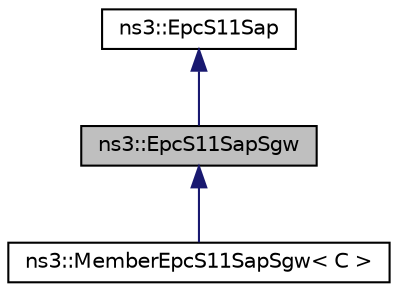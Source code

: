 digraph "ns3::EpcS11SapSgw"
{
 // LATEX_PDF_SIZE
  edge [fontname="Helvetica",fontsize="10",labelfontname="Helvetica",labelfontsize="10"];
  node [fontname="Helvetica",fontsize="10",shape=record];
  Node1 [label="ns3::EpcS11SapSgw",height=0.2,width=0.4,color="black", fillcolor="grey75", style="filled", fontcolor="black",tooltip="SGW side of the S11 Service Access Point (SAP), provides the SGW methods to be called when an S11 mes..."];
  Node2 -> Node1 [dir="back",color="midnightblue",fontsize="10",style="solid",fontname="Helvetica"];
  Node2 [label="ns3::EpcS11Sap",height=0.2,width=0.4,color="black", fillcolor="white", style="filled",URL="$classns3_1_1_epc_s11_sap.html",tooltip="EpcS11Sap."];
  Node1 -> Node3 [dir="back",color="midnightblue",fontsize="10",style="solid",fontname="Helvetica"];
  Node3 [label="ns3::MemberEpcS11SapSgw\< C \>",height=0.2,width=0.4,color="black", fillcolor="white", style="filled",URL="$classns3_1_1_member_epc_s11_sap_sgw.html",tooltip="Template for the implementation of the EpcS11SapSgw as a member of an owner class of type C to which ..."];
}
